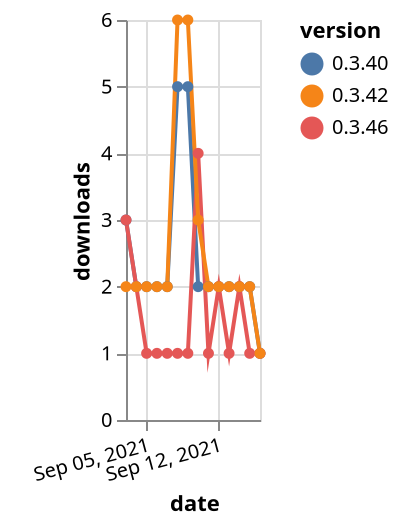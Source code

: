 {"$schema": "https://vega.github.io/schema/vega-lite/v5.json", "description": "A simple bar chart with embedded data.", "data": {"values": [{"date": "2021-09-03", "total": 3328, "delta": 3, "version": "0.3.40"}, {"date": "2021-09-04", "total": 3330, "delta": 2, "version": "0.3.40"}, {"date": "2021-09-05", "total": 3332, "delta": 2, "version": "0.3.40"}, {"date": "2021-09-06", "total": 3334, "delta": 2, "version": "0.3.40"}, {"date": "2021-09-07", "total": 3336, "delta": 2, "version": "0.3.40"}, {"date": "2021-09-08", "total": 3341, "delta": 5, "version": "0.3.40"}, {"date": "2021-09-09", "total": 3346, "delta": 5, "version": "0.3.40"}, {"date": "2021-09-10", "total": 3348, "delta": 2, "version": "0.3.40"}, {"date": "2021-09-11", "total": 3350, "delta": 2, "version": "0.3.40"}, {"date": "2021-09-12", "total": 3352, "delta": 2, "version": "0.3.40"}, {"date": "2021-09-13", "total": 3354, "delta": 2, "version": "0.3.40"}, {"date": "2021-09-14", "total": 3356, "delta": 2, "version": "0.3.40"}, {"date": "2021-09-15", "total": 3358, "delta": 2, "version": "0.3.40"}, {"date": "2021-09-16", "total": 3359, "delta": 1, "version": "0.3.40"}, {"date": "2021-09-03", "total": 312, "delta": 3, "version": "0.3.46"}, {"date": "2021-09-04", "total": 314, "delta": 2, "version": "0.3.46"}, {"date": "2021-09-05", "total": 315, "delta": 1, "version": "0.3.46"}, {"date": "2021-09-06", "total": 316, "delta": 1, "version": "0.3.46"}, {"date": "2021-09-07", "total": 317, "delta": 1, "version": "0.3.46"}, {"date": "2021-09-08", "total": 318, "delta": 1, "version": "0.3.46"}, {"date": "2021-09-09", "total": 319, "delta": 1, "version": "0.3.46"}, {"date": "2021-09-10", "total": 323, "delta": 4, "version": "0.3.46"}, {"date": "2021-09-11", "total": 324, "delta": 1, "version": "0.3.46"}, {"date": "2021-09-12", "total": 326, "delta": 2, "version": "0.3.46"}, {"date": "2021-09-13", "total": 327, "delta": 1, "version": "0.3.46"}, {"date": "2021-09-14", "total": 329, "delta": 2, "version": "0.3.46"}, {"date": "2021-09-15", "total": 330, "delta": 1, "version": "0.3.46"}, {"date": "2021-09-16", "total": 331, "delta": 1, "version": "0.3.46"}, {"date": "2021-09-03", "total": 3941, "delta": 2, "version": "0.3.42"}, {"date": "2021-09-04", "total": 3943, "delta": 2, "version": "0.3.42"}, {"date": "2021-09-05", "total": 3945, "delta": 2, "version": "0.3.42"}, {"date": "2021-09-06", "total": 3947, "delta": 2, "version": "0.3.42"}, {"date": "2021-09-07", "total": 3949, "delta": 2, "version": "0.3.42"}, {"date": "2021-09-08", "total": 3955, "delta": 6, "version": "0.3.42"}, {"date": "2021-09-09", "total": 3961, "delta": 6, "version": "0.3.42"}, {"date": "2021-09-10", "total": 3964, "delta": 3, "version": "0.3.42"}, {"date": "2021-09-11", "total": 3966, "delta": 2, "version": "0.3.42"}, {"date": "2021-09-12", "total": 3968, "delta": 2, "version": "0.3.42"}, {"date": "2021-09-13", "total": 3970, "delta": 2, "version": "0.3.42"}, {"date": "2021-09-14", "total": 3972, "delta": 2, "version": "0.3.42"}, {"date": "2021-09-15", "total": 3974, "delta": 2, "version": "0.3.42"}, {"date": "2021-09-16", "total": 3975, "delta": 1, "version": "0.3.42"}]}, "width": "container", "mark": {"type": "line", "point": {"filled": true}}, "encoding": {"x": {"field": "date", "type": "temporal", "timeUnit": "yearmonthdate", "title": "date", "axis": {"labelAngle": -15}}, "y": {"field": "delta", "type": "quantitative", "title": "downloads"}, "color": {"field": "version", "type": "nominal"}, "tooltip": {"field": "delta"}}}